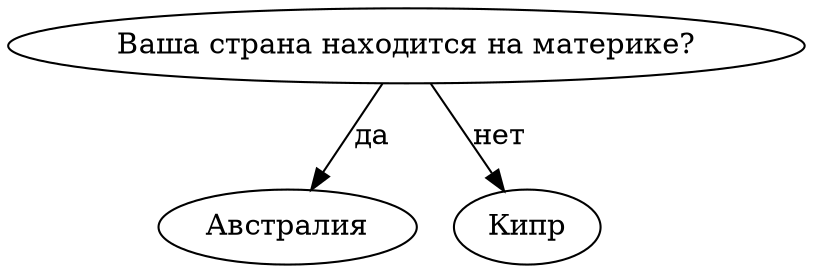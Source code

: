// Дерево вопросов
digraph {
	"['Ваша страна находится на материке?', 'Австралия', 'Кипр']" [label="Ваша страна находится на материке?"]
	"['Ваша страна находится на материке?', 'Австралия', 'Кипр']" -> "Австралия" [label="да"]
	"Австралия" [label="Австралия"]
	"['Ваша страна находится на материке?', 'Австралия', 'Кипр']" [label="Ваша страна находится на материке?"]
	"['Ваша страна находится на материке?', 'Австралия', 'Кипр']" -> "Кипр" [label="нет"]
	"Кипр" [label="Кипр"]
}
